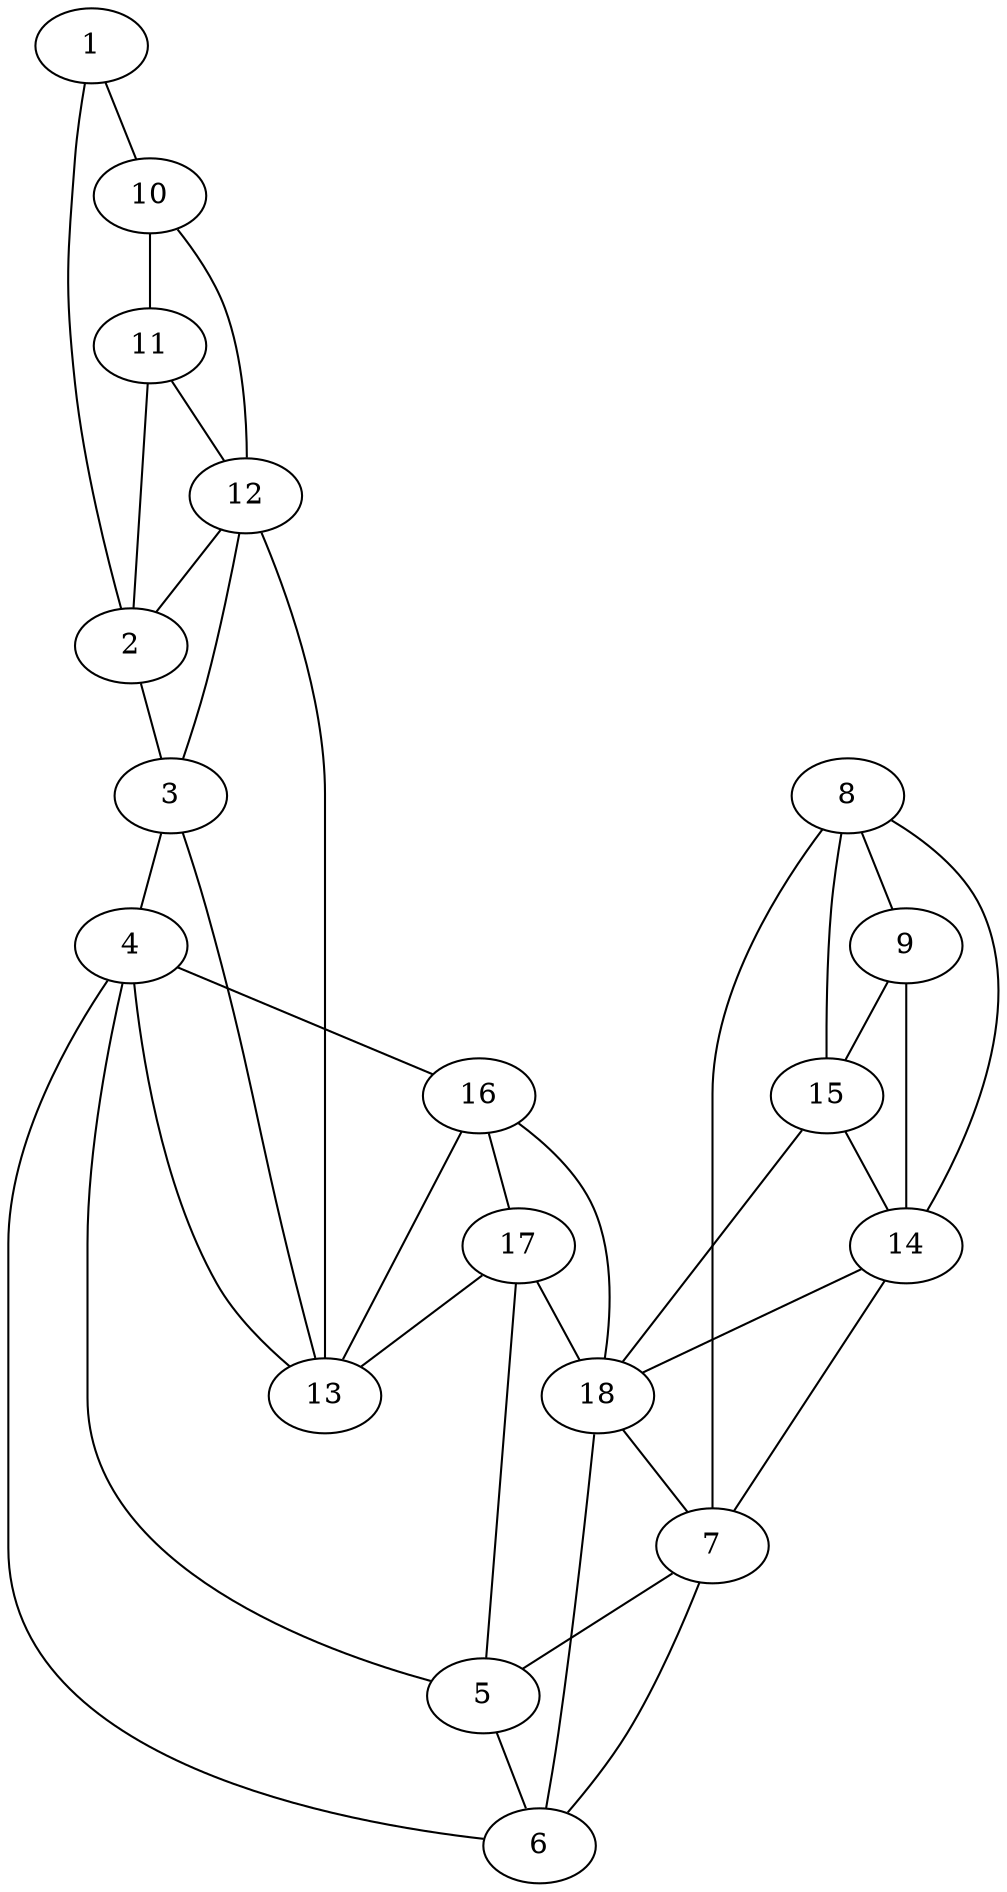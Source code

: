 graph pdb1yas {
	1	 [aaLength=8,
		sequence=KLKPLLEA,
		type=0];
	2	 [aaLength=16,
		sequence=SFDEYSEPLLTFLEAL,
		type=0];
	1 -- 2	 [distance0="37.89966",
		frequency=1,
		type0=1];
	10	 [aaLength=6,
		sequence=AHFVLI,
		type=1];
	1 -- 10	 [distance0="51.48052",
		frequency=1,
		type0=3];
	3	 [aaLength=14,
		sequence=CGGLNIAIAADKYC,
		type=0];
	2 -- 3	 [distance0="28.59622",
		frequency=1,
		type0=1];
	4	 [aaLength=11,
		sequence=SYVVDKLMEVF,
		type=0];
	3 -- 4	 [distance0="36.37694",
		frequency=1,
		type0=2];
	16	 [aaLength=7,
		sequence=TYFTYTK,
		type=1];
	4 -- 16	 [distance0="6.0",
		frequency=1,
		type0=4];
	5	 [aaLength=9,
		sequence=GFTLLRENL,
		type=0];
	4 -- 5	 [distance0="36.1576",
		frequency=1,
		type0=1];
	6	 [aaLength=12,
		sequence=GPEEYELAKMLT,
		type=0];
	4 -- 6	 [distance0="49.13047",
		frequency=1,
		type0=3];
	5 -- 6	 [distance0="13.19477",
		distance1="4.0",
		frequency=2,
		type0=1,
		type1=4];
	18	 [aaLength=3,
		sequence=GSL,
		type=1];
	6 -- 18	 [distance0="2.0",
		frequency=1,
		type0=4];
	7	 [aaLength=7,
		sequence=FQNILAK,
		type=0];
	7 -- 5	 [distance0="38.28299",
		frequency=1,
		type0=2];
	7 -- 6	 [distance0="31.09848",
		frequency=1,
		type0=1];
	8	 [aaLength=12,
		sequence=LPEFQLWQIENY,
		type=0];
	14	 [aaLength=6,
		sequence=KKIYVW,
		type=1];
	8 -- 14	 [distance0="51.63828",
		frequency=1,
		type0=3];
	9	 [aaLength=21,
		sequence=KLQLTKTKEIAEILQEVADTY,
		type=0];
	8 -- 9	 [distance0="25.90499",
		frequency=1,
		type0=1];
	8 -- 7	 [distance0="40.76323",
		frequency=1,
		type0=2];
	15	 [aaLength=5,
		sequence=KVYKV,
		type=1];
	8 -- 15	 [distance0="3.0",
		frequency=1,
		type0=4];
	9 -- 14	 [distance0="61.33063",
		frequency=1,
		type0=3];
	9 -- 15	 [distance0="49.16753",
		frequency=1,
		type0=2];
	11	 [aaLength=5,
		sequence=KVTAL,
		type=1];
	10 -- 11	 [distance0="28.0",
		distance1="22.0",
		frequency=2,
		type0=1,
		type1=4];
	12	 [aaLength=16,
		sequence=SFDEYSEPLLTFLEAL,
		type=1];
	10 -- 12	 [distance0="49.0",
		frequency=1,
		type0=2];
	11 -- 2	 [distance0="46.23485",
		distance1="16.0",
		frequency=2,
		type0=3,
		type1=4];
	11 -- 12	 [distance0="21.0",
		frequency=1,
		type0=1];
	12 -- 2	 [distance0="41.19055",
		frequency=1,
		type0=2];
	12 -- 3	 [distance0="12.0",
		frequency=1,
		type0=4];
	13	 [aaLength=9,
		sequence=KIAAAVFHN,
		type=1];
	12 -- 13	 [distance0="43.0",
		frequency=1,
		type0=3];
	13 -- 16	 [distance0="36.0",
		frequency=1,
		type0=1];
	13 -- 3	 [distance0="40.91738",
		frequency=1,
		type0=2];
	13 -- 4	 [distance0="10.0",
		frequency=1,
		type0=4];
	14 -- 7	 [distance0="51.24801",
		frequency=1,
		type0=3];
	14 -- 18	 [distance0="22.0",
		frequency=1,
		type0=1];
	15 -- 14	 [distance0="28.0",
		frequency=1,
		type0=1];
	15 -- 18	 [distance0="50.0",
		frequency=1,
		type0=3];
	17	 [aaLength=7,
		sequence=KEITGLK,
		type=1];
	16 -- 17	 [distance0="9.0",
		distance1="2.0",
		frequency=2,
		type0=1,
		type1=4];
	16 -- 18	 [distance0="44.0",
		frequency=1,
		type0=3];
	17 -- 5	 [distance0="1.0",
		frequency=1,
		type0=4];
	17 -- 13	 [distance0="45.0",
		frequency=1,
		type0=3];
	17 -- 18	 [distance0="35.0",
		frequency=1,
		type0=2];
	18 -- 7	 [distance0="0.0",
		frequency=1,
		type0=5];
}
